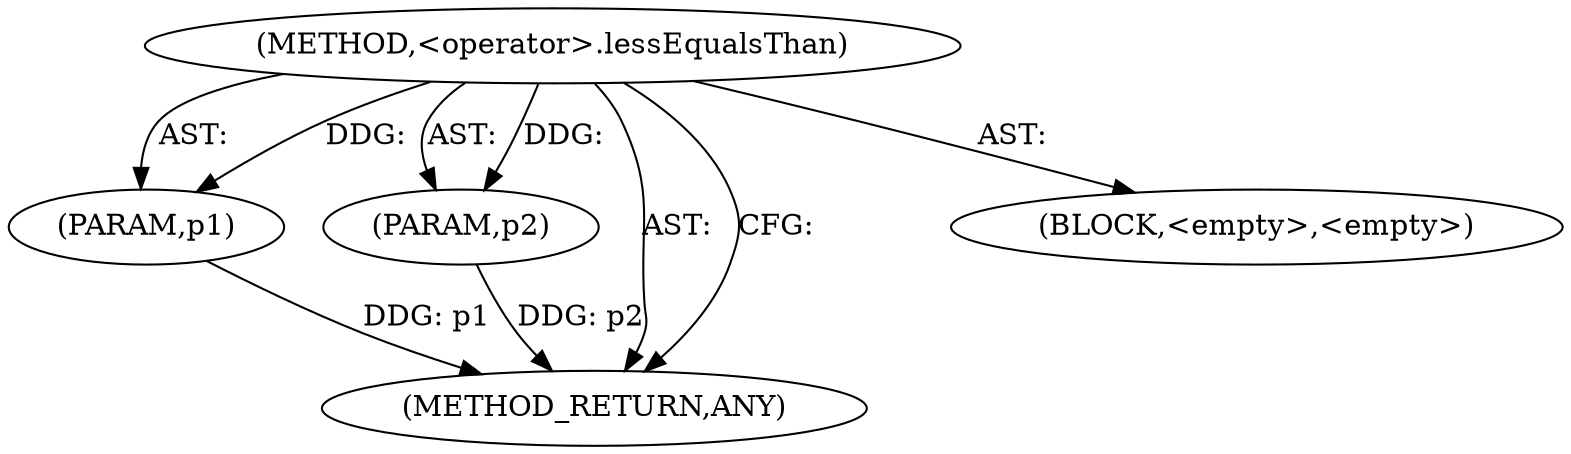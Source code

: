 digraph "&lt;operator&gt;.lessEqualsThan" {  
"99928" [label = <(METHOD,&lt;operator&gt;.lessEqualsThan)> ]
"99929" [label = <(PARAM,p1)> ]
"99930" [label = <(PARAM,p2)> ]
"99931" [label = <(METHOD_RETURN,ANY)> ]
"99932" [label = <(BLOCK,&lt;empty&gt;,&lt;empty&gt;)> ]
  "99928" -> "99931"  [ label = "AST: "] 
  "99928" -> "99929"  [ label = "AST: "] 
  "99928" -> "99932"  [ label = "AST: "] 
  "99928" -> "99930"  [ label = "AST: "] 
  "99928" -> "99931"  [ label = "CFG: "] 
  "99929" -> "99931"  [ label = "DDG: p1"] 
  "99930" -> "99931"  [ label = "DDG: p2"] 
  "99928" -> "99929"  [ label = "DDG: "] 
  "99928" -> "99930"  [ label = "DDG: "] 
}
